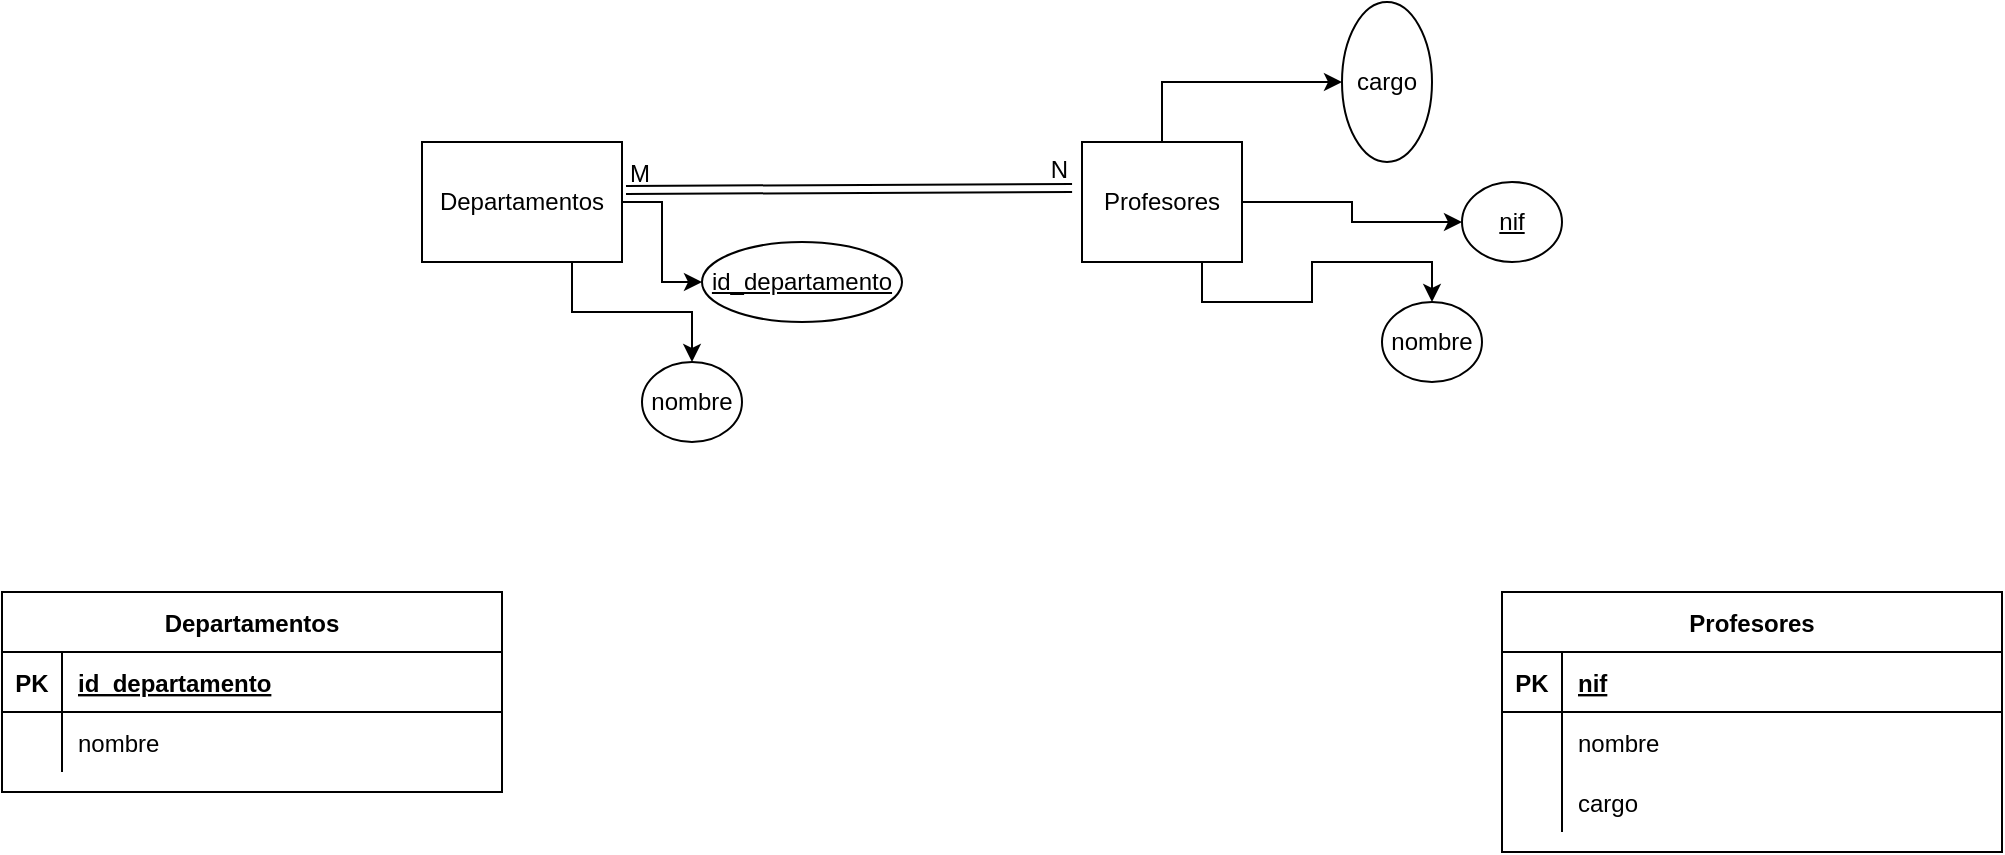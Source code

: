 <mxfile version="24.2.5" type="github">
  <diagram id="R2lEEEUBdFMjLlhIrx00" name="Page-1">
    <mxGraphModel dx="2284" dy="784" grid="1" gridSize="10" guides="1" tooltips="1" connect="1" arrows="1" fold="1" page="1" pageScale="1" pageWidth="850" pageHeight="1100" math="0" shadow="0" extFonts="Permanent Marker^https://fonts.googleapis.com/css?family=Permanent+Marker">
      <root>
        <mxCell id="0" />
        <mxCell id="1" parent="0" />
        <mxCell id="C-vyLk0tnHw3VtMMgP7b-2" value="Departamentos" style="shape=table;startSize=30;container=1;collapsible=1;childLayout=tableLayout;fixedRows=1;rowLines=0;fontStyle=1;align=center;resizeLast=1;" parent="1" vertex="1">
          <mxGeometry x="-100" y="325" width="250" height="100" as="geometry" />
        </mxCell>
        <mxCell id="C-vyLk0tnHw3VtMMgP7b-3" value="" style="shape=partialRectangle;collapsible=0;dropTarget=0;pointerEvents=0;fillColor=none;points=[[0,0.5],[1,0.5]];portConstraint=eastwest;top=0;left=0;right=0;bottom=1;" parent="C-vyLk0tnHw3VtMMgP7b-2" vertex="1">
          <mxGeometry y="30" width="250" height="30" as="geometry" />
        </mxCell>
        <mxCell id="C-vyLk0tnHw3VtMMgP7b-4" value="PK" style="shape=partialRectangle;overflow=hidden;connectable=0;fillColor=none;top=0;left=0;bottom=0;right=0;fontStyle=1;" parent="C-vyLk0tnHw3VtMMgP7b-3" vertex="1">
          <mxGeometry width="30" height="30" as="geometry">
            <mxRectangle width="30" height="30" as="alternateBounds" />
          </mxGeometry>
        </mxCell>
        <mxCell id="C-vyLk0tnHw3VtMMgP7b-5" value="id_departamento" style="shape=partialRectangle;overflow=hidden;connectable=0;fillColor=none;top=0;left=0;bottom=0;right=0;align=left;spacingLeft=6;fontStyle=5;" parent="C-vyLk0tnHw3VtMMgP7b-3" vertex="1">
          <mxGeometry x="30" width="220" height="30" as="geometry">
            <mxRectangle width="220" height="30" as="alternateBounds" />
          </mxGeometry>
        </mxCell>
        <mxCell id="C-vyLk0tnHw3VtMMgP7b-6" value="" style="shape=partialRectangle;collapsible=0;dropTarget=0;pointerEvents=0;fillColor=none;points=[[0,0.5],[1,0.5]];portConstraint=eastwest;top=0;left=0;right=0;bottom=0;" parent="C-vyLk0tnHw3VtMMgP7b-2" vertex="1">
          <mxGeometry y="60" width="250" height="30" as="geometry" />
        </mxCell>
        <mxCell id="C-vyLk0tnHw3VtMMgP7b-7" value="" style="shape=partialRectangle;overflow=hidden;connectable=0;fillColor=none;top=0;left=0;bottom=0;right=0;" parent="C-vyLk0tnHw3VtMMgP7b-6" vertex="1">
          <mxGeometry width="30" height="30" as="geometry">
            <mxRectangle width="30" height="30" as="alternateBounds" />
          </mxGeometry>
        </mxCell>
        <mxCell id="C-vyLk0tnHw3VtMMgP7b-8" value="nombre" style="shape=partialRectangle;overflow=hidden;connectable=0;fillColor=none;top=0;left=0;bottom=0;right=0;align=left;spacingLeft=6;" parent="C-vyLk0tnHw3VtMMgP7b-6" vertex="1">
          <mxGeometry x="30" width="220" height="30" as="geometry">
            <mxRectangle width="220" height="30" as="alternateBounds" />
          </mxGeometry>
        </mxCell>
        <mxCell id="nbVmUfwibnKzCL3sCvDd-3" style="edgeStyle=orthogonalEdgeStyle;rounded=0;orthogonalLoop=1;jettySize=auto;html=1;exitX=1;exitY=0.5;exitDx=0;exitDy=0;entryX=0;entryY=0.5;entryDx=0;entryDy=0;" edge="1" parent="1" source="nbVmUfwibnKzCL3sCvDd-1" target="nbVmUfwibnKzCL3sCvDd-2">
          <mxGeometry relative="1" as="geometry" />
        </mxCell>
        <mxCell id="nbVmUfwibnKzCL3sCvDd-5" style="edgeStyle=orthogonalEdgeStyle;rounded=0;orthogonalLoop=1;jettySize=auto;html=1;exitX=0.75;exitY=1;exitDx=0;exitDy=0;" edge="1" parent="1" source="nbVmUfwibnKzCL3sCvDd-1" target="nbVmUfwibnKzCL3sCvDd-4">
          <mxGeometry relative="1" as="geometry" />
        </mxCell>
        <mxCell id="nbVmUfwibnKzCL3sCvDd-1" value="Departamentos" style="rounded=0;whiteSpace=wrap;html=1;" vertex="1" parent="1">
          <mxGeometry x="110" y="100" width="100" height="60" as="geometry" />
        </mxCell>
        <mxCell id="nbVmUfwibnKzCL3sCvDd-2" value="&lt;u&gt;id_departamento&lt;/u&gt;" style="ellipse;whiteSpace=wrap;html=1;" vertex="1" parent="1">
          <mxGeometry x="250" y="150" width="100" height="40" as="geometry" />
        </mxCell>
        <mxCell id="nbVmUfwibnKzCL3sCvDd-4" value="nombre" style="ellipse;whiteSpace=wrap;html=1;" vertex="1" parent="1">
          <mxGeometry x="220" y="210" width="50" height="40" as="geometry" />
        </mxCell>
        <mxCell id="nbVmUfwibnKzCL3sCvDd-7" value="Profesores" style="shape=table;startSize=30;container=1;collapsible=1;childLayout=tableLayout;fixedRows=1;rowLines=0;fontStyle=1;align=center;resizeLast=1;" vertex="1" parent="1">
          <mxGeometry x="650" y="325" width="250" height="130" as="geometry" />
        </mxCell>
        <mxCell id="nbVmUfwibnKzCL3sCvDd-8" value="" style="shape=partialRectangle;collapsible=0;dropTarget=0;pointerEvents=0;fillColor=none;points=[[0,0.5],[1,0.5]];portConstraint=eastwest;top=0;left=0;right=0;bottom=1;" vertex="1" parent="nbVmUfwibnKzCL3sCvDd-7">
          <mxGeometry y="30" width="250" height="30" as="geometry" />
        </mxCell>
        <mxCell id="nbVmUfwibnKzCL3sCvDd-9" value="PK" style="shape=partialRectangle;overflow=hidden;connectable=0;fillColor=none;top=0;left=0;bottom=0;right=0;fontStyle=1;" vertex="1" parent="nbVmUfwibnKzCL3sCvDd-8">
          <mxGeometry width="30" height="30" as="geometry">
            <mxRectangle width="30" height="30" as="alternateBounds" />
          </mxGeometry>
        </mxCell>
        <mxCell id="nbVmUfwibnKzCL3sCvDd-10" value="nif" style="shape=partialRectangle;overflow=hidden;connectable=0;fillColor=none;top=0;left=0;bottom=0;right=0;align=left;spacingLeft=6;fontStyle=5;" vertex="1" parent="nbVmUfwibnKzCL3sCvDd-8">
          <mxGeometry x="30" width="220" height="30" as="geometry">
            <mxRectangle width="220" height="30" as="alternateBounds" />
          </mxGeometry>
        </mxCell>
        <mxCell id="nbVmUfwibnKzCL3sCvDd-11" value="" style="shape=partialRectangle;collapsible=0;dropTarget=0;pointerEvents=0;fillColor=none;points=[[0,0.5],[1,0.5]];portConstraint=eastwest;top=0;left=0;right=0;bottom=0;" vertex="1" parent="nbVmUfwibnKzCL3sCvDd-7">
          <mxGeometry y="60" width="250" height="30" as="geometry" />
        </mxCell>
        <mxCell id="nbVmUfwibnKzCL3sCvDd-12" value="" style="shape=partialRectangle;overflow=hidden;connectable=0;fillColor=none;top=0;left=0;bottom=0;right=0;" vertex="1" parent="nbVmUfwibnKzCL3sCvDd-11">
          <mxGeometry width="30" height="30" as="geometry">
            <mxRectangle width="30" height="30" as="alternateBounds" />
          </mxGeometry>
        </mxCell>
        <mxCell id="nbVmUfwibnKzCL3sCvDd-13" value="nombre" style="shape=partialRectangle;overflow=hidden;connectable=0;fillColor=none;top=0;left=0;bottom=0;right=0;align=left;spacingLeft=6;" vertex="1" parent="nbVmUfwibnKzCL3sCvDd-11">
          <mxGeometry x="30" width="220" height="30" as="geometry">
            <mxRectangle width="220" height="30" as="alternateBounds" />
          </mxGeometry>
        </mxCell>
        <mxCell id="nbVmUfwibnKzCL3sCvDd-14" value="" style="shape=partialRectangle;collapsible=0;dropTarget=0;pointerEvents=0;fillColor=none;points=[[0,0.5],[1,0.5]];portConstraint=eastwest;top=0;left=0;right=0;bottom=0;" vertex="1" parent="nbVmUfwibnKzCL3sCvDd-7">
          <mxGeometry y="90" width="250" height="30" as="geometry" />
        </mxCell>
        <mxCell id="nbVmUfwibnKzCL3sCvDd-15" value="" style="shape=partialRectangle;overflow=hidden;connectable=0;fillColor=none;top=0;left=0;bottom=0;right=0;" vertex="1" parent="nbVmUfwibnKzCL3sCvDd-14">
          <mxGeometry width="30" height="30" as="geometry">
            <mxRectangle width="30" height="30" as="alternateBounds" />
          </mxGeometry>
        </mxCell>
        <mxCell id="nbVmUfwibnKzCL3sCvDd-16" value="cargo" style="shape=partialRectangle;overflow=hidden;connectable=0;fillColor=none;top=0;left=0;bottom=0;right=0;align=left;spacingLeft=6;" vertex="1" parent="nbVmUfwibnKzCL3sCvDd-14">
          <mxGeometry x="30" width="220" height="30" as="geometry">
            <mxRectangle width="220" height="30" as="alternateBounds" />
          </mxGeometry>
        </mxCell>
        <mxCell id="nbVmUfwibnKzCL3sCvDd-17" style="edgeStyle=orthogonalEdgeStyle;rounded=0;orthogonalLoop=1;jettySize=auto;html=1;exitX=1;exitY=0.5;exitDx=0;exitDy=0;entryX=0;entryY=0.5;entryDx=0;entryDy=0;" edge="1" parent="1" source="nbVmUfwibnKzCL3sCvDd-19" target="nbVmUfwibnKzCL3sCvDd-20">
          <mxGeometry relative="1" as="geometry" />
        </mxCell>
        <mxCell id="nbVmUfwibnKzCL3sCvDd-18" style="edgeStyle=orthogonalEdgeStyle;rounded=0;orthogonalLoop=1;jettySize=auto;html=1;exitX=0.75;exitY=1;exitDx=0;exitDy=0;" edge="1" parent="1" source="nbVmUfwibnKzCL3sCvDd-19" target="nbVmUfwibnKzCL3sCvDd-21">
          <mxGeometry relative="1" as="geometry" />
        </mxCell>
        <mxCell id="nbVmUfwibnKzCL3sCvDd-25" style="edgeStyle=orthogonalEdgeStyle;rounded=0;orthogonalLoop=1;jettySize=auto;html=1;exitX=0.5;exitY=0;exitDx=0;exitDy=0;entryX=0;entryY=0.5;entryDx=0;entryDy=0;" edge="1" parent="1" source="nbVmUfwibnKzCL3sCvDd-19" target="nbVmUfwibnKzCL3sCvDd-24">
          <mxGeometry relative="1" as="geometry" />
        </mxCell>
        <mxCell id="nbVmUfwibnKzCL3sCvDd-19" value="Profesores" style="rounded=0;whiteSpace=wrap;html=1;" vertex="1" parent="1">
          <mxGeometry x="440" y="100" width="80" height="60" as="geometry" />
        </mxCell>
        <mxCell id="nbVmUfwibnKzCL3sCvDd-20" value="&lt;u&gt;nif&lt;/u&gt;" style="ellipse;whiteSpace=wrap;html=1;" vertex="1" parent="1">
          <mxGeometry x="630" y="120" width="50" height="40" as="geometry" />
        </mxCell>
        <mxCell id="nbVmUfwibnKzCL3sCvDd-21" value="nombre" style="ellipse;whiteSpace=wrap;html=1;" vertex="1" parent="1">
          <mxGeometry x="590" y="180" width="50" height="40" as="geometry" />
        </mxCell>
        <mxCell id="nbVmUfwibnKzCL3sCvDd-24" value="cargo" style="ellipse;whiteSpace=wrap;html=1;" vertex="1" parent="1">
          <mxGeometry x="570" y="30" width="45" height="80" as="geometry" />
        </mxCell>
        <mxCell id="nbVmUfwibnKzCL3sCvDd-31" value="" style="shape=link;html=1;rounded=0;entryX=-0.062;entryY=0.383;entryDx=0;entryDy=0;exitX=1.02;exitY=0.4;exitDx=0;exitDy=0;fontStyle=1;exitPerimeter=0;entryPerimeter=0;" edge="1" parent="1" source="nbVmUfwibnKzCL3sCvDd-1" target="nbVmUfwibnKzCL3sCvDd-19">
          <mxGeometry relative="1" as="geometry">
            <mxPoint x="260" y="120" as="sourcePoint" />
            <mxPoint x="460" y="120" as="targetPoint" />
          </mxGeometry>
        </mxCell>
        <mxCell id="nbVmUfwibnKzCL3sCvDd-32" value="M" style="resizable=0;html=1;whiteSpace=wrap;align=left;verticalAlign=bottom;" connectable="0" vertex="1" parent="nbVmUfwibnKzCL3sCvDd-31">
          <mxGeometry x="-1" relative="1" as="geometry" />
        </mxCell>
        <mxCell id="nbVmUfwibnKzCL3sCvDd-33" value="N" style="resizable=0;html=1;whiteSpace=wrap;align=right;verticalAlign=bottom;" connectable="0" vertex="1" parent="nbVmUfwibnKzCL3sCvDd-31">
          <mxGeometry x="1" relative="1" as="geometry" />
        </mxCell>
      </root>
    </mxGraphModel>
  </diagram>
</mxfile>
